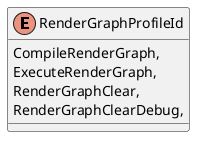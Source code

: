 @startuml
enum RenderGraphProfileId {
    CompileRenderGraph,
    ExecuteRenderGraph,
    RenderGraphClear,
    RenderGraphClearDebug,
}
@enduml
